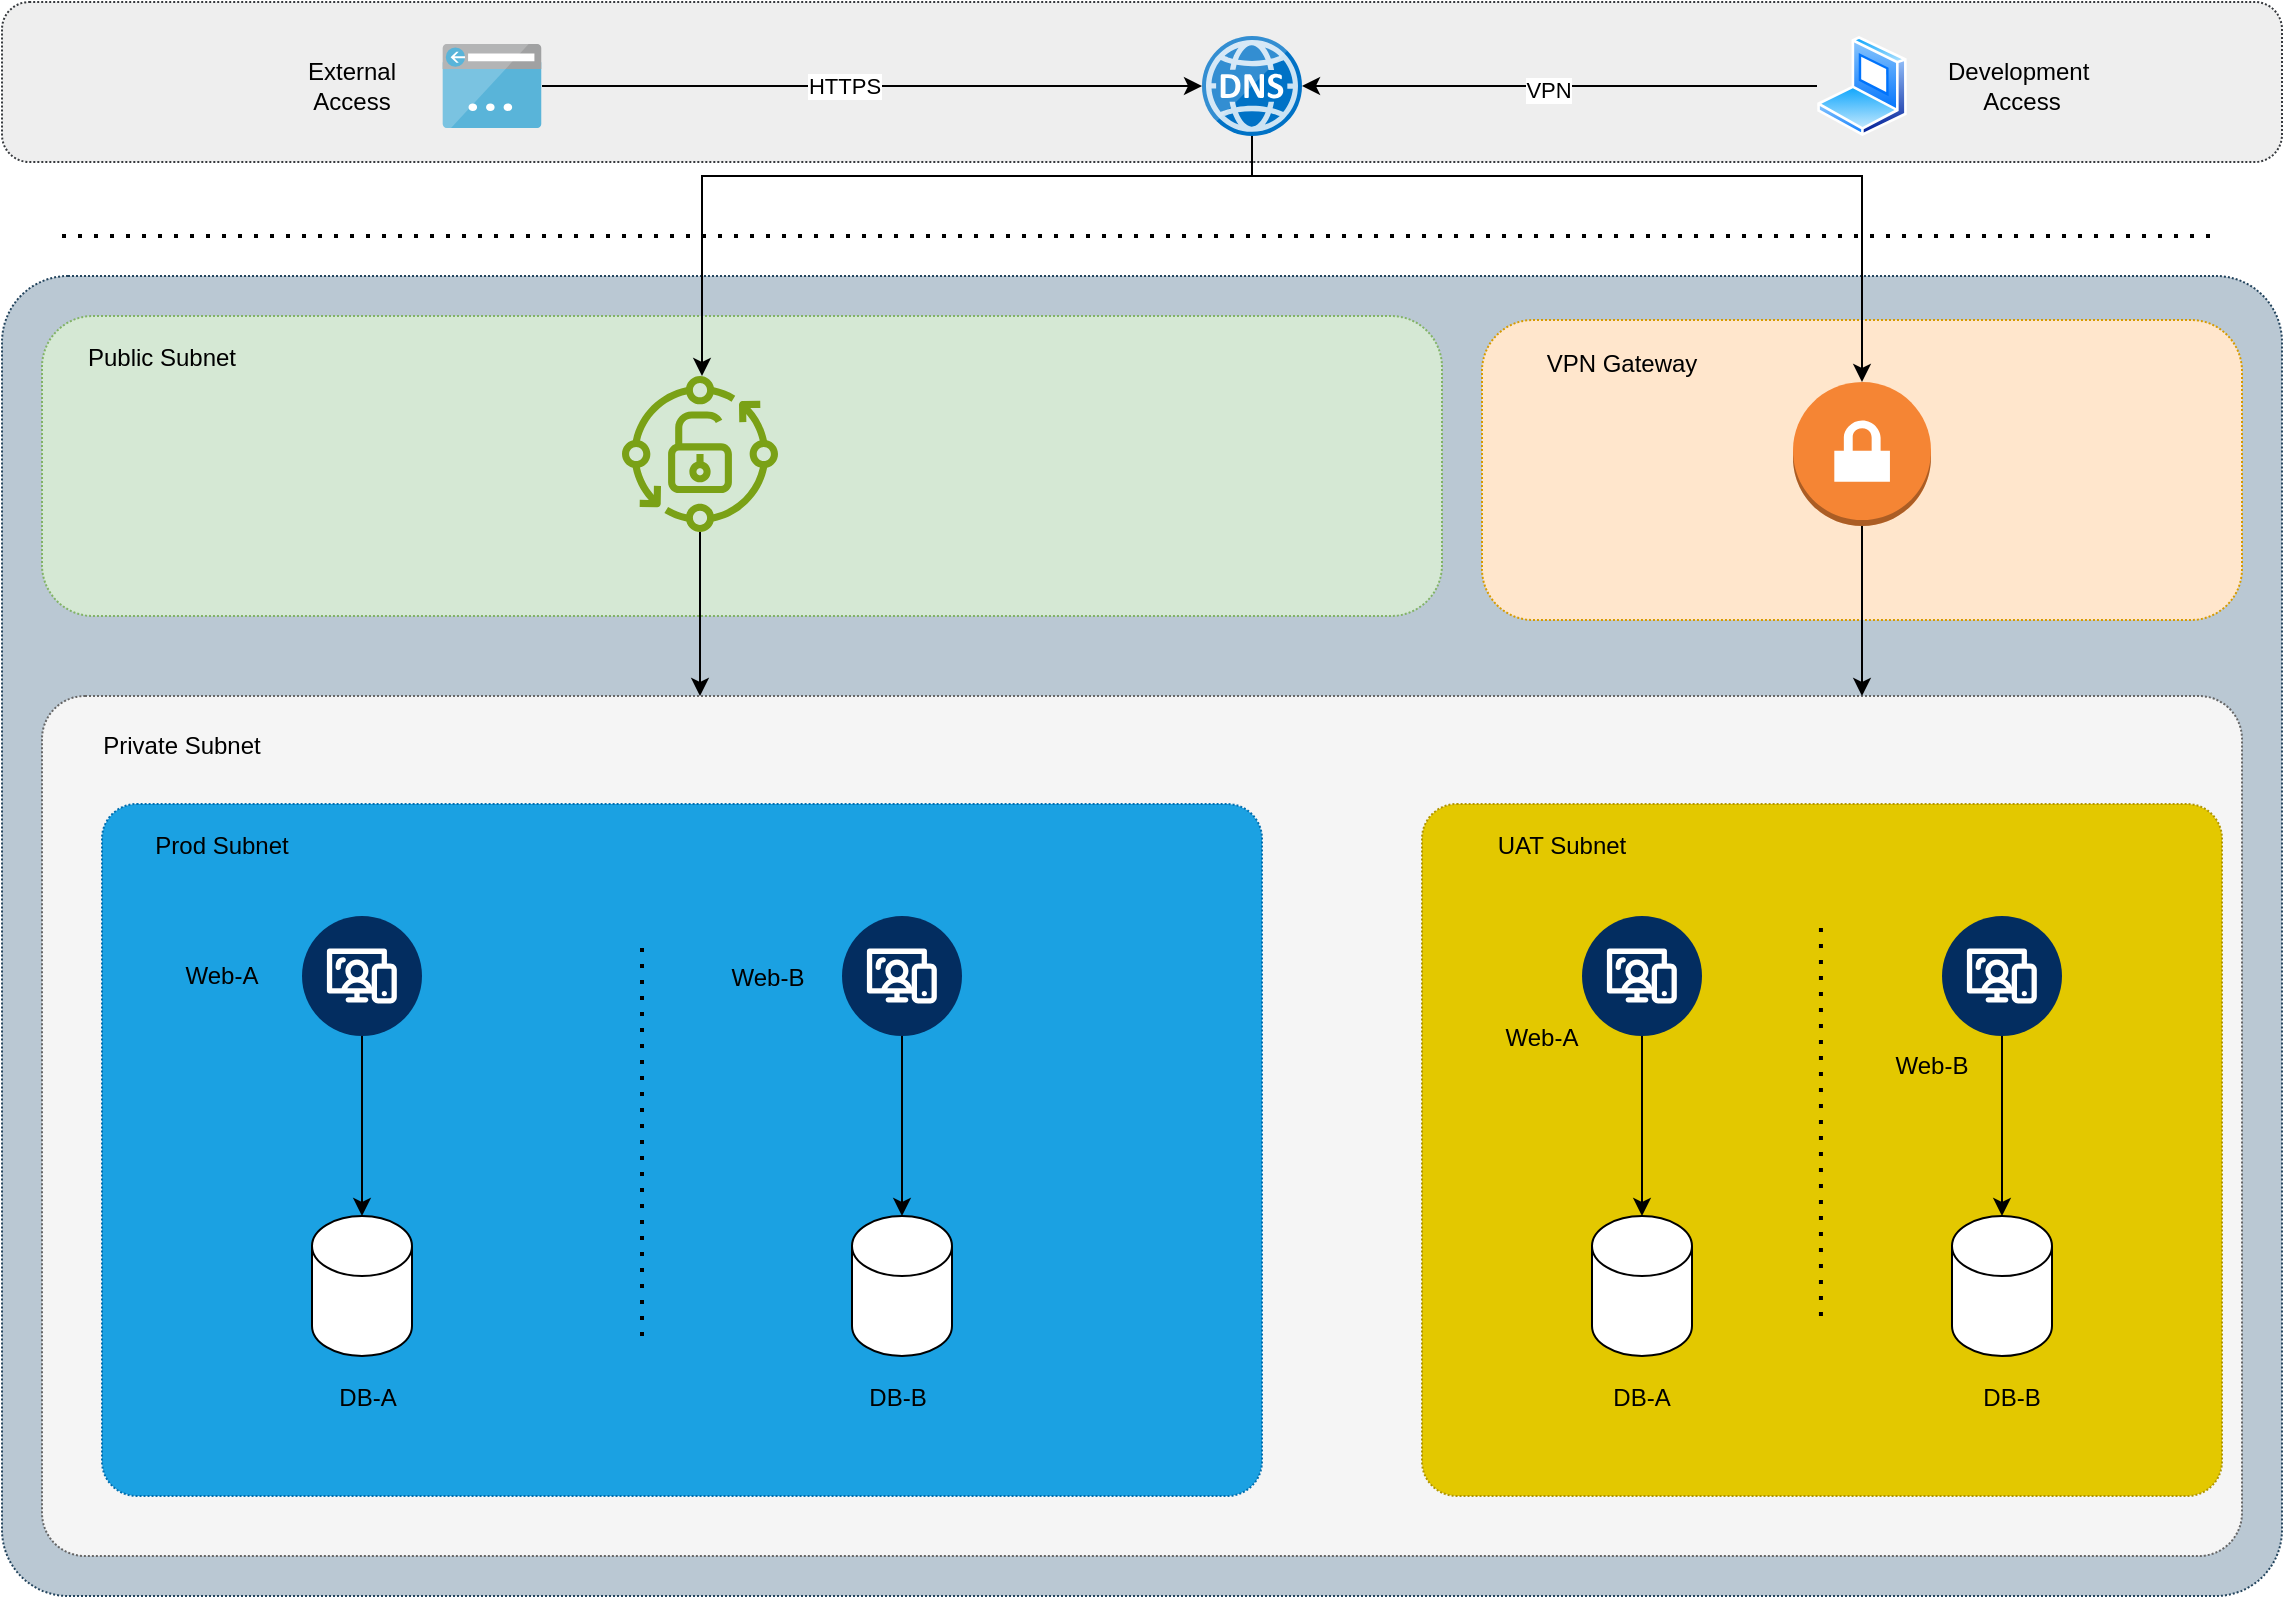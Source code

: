 <mxfile version="24.8.4">
  <diagram name="Page-1" id="b_wjNfzORTjbHEDvQfJR">
    <mxGraphModel dx="1562" dy="754" grid="1" gridSize="10" guides="1" tooltips="1" connect="1" arrows="1" fold="1" page="1" pageScale="1" pageWidth="1169" pageHeight="827" math="0" shadow="0">
      <root>
        <mxCell id="0" />
        <mxCell id="1" parent="0" />
        <mxCell id="ZRXB0S7WkQBxCbB_L-C7-1" value="" style="rounded=1;whiteSpace=wrap;html=1;fillColor=#eeeeee;dashed=1;dashPattern=1 1;arcSize=17;movable=1;resizable=1;rotatable=1;deletable=1;editable=1;locked=0;connectable=1;strokeColor=#36393d;" vertex="1" parent="1">
          <mxGeometry x="10" y="13" width="1140" height="80" as="geometry" />
        </mxCell>
        <mxCell id="yVznmgjhYQ62BfokBK0U-36" value="" style="rounded=1;whiteSpace=wrap;html=1;fillColor=#bac8d3;dashed=1;dashPattern=1 1;arcSize=5;movable=1;resizable=1;rotatable=1;deletable=1;editable=1;locked=0;connectable=1;strokeColor=#23445d;" parent="1" vertex="1">
          <mxGeometry x="10" y="150" width="1140" height="660" as="geometry" />
        </mxCell>
        <mxCell id="yVznmgjhYQ62BfokBK0U-29" value="" style="rounded=1;whiteSpace=wrap;html=1;fillColor=#ffe6cc;dashed=1;dashPattern=1 1;arcSize=17;movable=1;resizable=1;rotatable=1;deletable=1;editable=1;locked=0;connectable=1;strokeColor=#d79b00;" parent="1" vertex="1">
          <mxGeometry x="750" y="172" width="380" height="150" as="geometry" />
        </mxCell>
        <mxCell id="yVznmgjhYQ62BfokBK0U-1" value="" style="endArrow=none;dashed=1;html=1;dashPattern=1 3;strokeWidth=2;rounded=0;movable=1;resizable=1;rotatable=1;deletable=1;editable=1;locked=0;connectable=1;" parent="1" edge="1">
          <mxGeometry width="50" height="50" relative="1" as="geometry">
            <mxPoint x="40" y="130" as="sourcePoint" />
            <mxPoint x="1120" y="130" as="targetPoint" />
          </mxGeometry>
        </mxCell>
        <mxCell id="yVznmgjhYQ62BfokBK0U-2" value="" style="rounded=1;whiteSpace=wrap;html=1;fillColor=#f5f5f5;dashed=1;dashPattern=1 1;arcSize=5;movable=1;resizable=1;rotatable=1;deletable=1;editable=1;locked=0;connectable=1;fontColor=#333333;strokeColor=#666666;" parent="1" vertex="1">
          <mxGeometry x="30" y="360" width="1100" height="430" as="geometry" />
        </mxCell>
        <mxCell id="yVznmgjhYQ62BfokBK0U-3" value="" style="rounded=1;whiteSpace=wrap;html=1;fillColor=#1ba1e2;dashed=1;dashPattern=1 1;arcSize=5;movable=1;resizable=1;rotatable=1;deletable=1;editable=1;locked=0;connectable=1;fontColor=#ffffff;strokeColor=#006EAF;" parent="1" vertex="1">
          <mxGeometry x="60" y="414" width="580" height="346" as="geometry" />
        </mxCell>
        <mxCell id="yVznmgjhYQ62BfokBK0U-4" value="" style="rounded=1;whiteSpace=wrap;html=1;fillColor=#e3c800;dashed=1;dashPattern=1 1;arcSize=5;movable=1;resizable=1;rotatable=1;deletable=1;editable=1;locked=0;connectable=1;fontColor=#000000;strokeColor=#B09500;" parent="1" vertex="1">
          <mxGeometry x="720" y="414" width="400" height="346" as="geometry" />
        </mxCell>
        <mxCell id="yVznmgjhYQ62BfokBK0U-5" value="" style="rounded=1;whiteSpace=wrap;html=1;fillColor=#d5e8d4;dashed=1;dashPattern=1 1;arcSize=17;movable=1;resizable=1;rotatable=1;deletable=1;editable=1;locked=0;connectable=1;strokeColor=#82b366;" parent="1" vertex="1">
          <mxGeometry x="30" y="170" width="700" height="150" as="geometry" />
        </mxCell>
        <mxCell id="yVznmgjhYQ62BfokBK0U-17" value="" style="shape=cylinder3;whiteSpace=wrap;html=1;boundedLbl=1;backgroundOutline=1;size=15;" parent="1" vertex="1">
          <mxGeometry x="165" y="620" width="50" height="70" as="geometry" />
        </mxCell>
        <mxCell id="yVznmgjhYQ62BfokBK0U-18" value="" style="shape=cylinder3;whiteSpace=wrap;html=1;boundedLbl=1;backgroundOutline=1;size=15;" parent="1" vertex="1">
          <mxGeometry x="435" y="620" width="50" height="70" as="geometry" />
        </mxCell>
        <mxCell id="yVznmgjhYQ62BfokBK0U-19" value="" style="verticalLabelPosition=bottom;aspect=fixed;html=1;shape=mxgraph.salesforce.web2;" parent="1" vertex="1">
          <mxGeometry x="160" y="470" width="60" height="60" as="geometry" />
        </mxCell>
        <mxCell id="yVznmgjhYQ62BfokBK0U-20" value="" style="verticalLabelPosition=bottom;aspect=fixed;html=1;shape=mxgraph.salesforce.web2;" parent="1" vertex="1">
          <mxGeometry x="430" y="470" width="60" height="60" as="geometry" />
        </mxCell>
        <mxCell id="yVznmgjhYQ62BfokBK0U-22" value="" style="shape=cylinder3;whiteSpace=wrap;html=1;boundedLbl=1;backgroundOutline=1;size=15;" parent="1" vertex="1">
          <mxGeometry x="985" y="620" width="50" height="70" as="geometry" />
        </mxCell>
        <mxCell id="yVznmgjhYQ62BfokBK0U-23" value="" style="verticalLabelPosition=bottom;aspect=fixed;html=1;shape=mxgraph.salesforce.web2;" parent="1" vertex="1">
          <mxGeometry x="980" y="470" width="60" height="60" as="geometry" />
        </mxCell>
        <mxCell id="yVznmgjhYQ62BfokBK0U-25" value="" style="endArrow=none;dashed=1;html=1;dashPattern=1 3;strokeWidth=2;rounded=0;movable=0;resizable=0;rotatable=0;deletable=0;editable=0;locked=1;connectable=0;" parent="1" edge="1">
          <mxGeometry width="50" height="50" relative="1" as="geometry">
            <mxPoint x="330" y="680" as="sourcePoint" />
            <mxPoint x="330" y="480" as="targetPoint" />
          </mxGeometry>
        </mxCell>
        <mxCell id="yVznmgjhYQ62BfokBK0U-57" style="edgeStyle=orthogonalEdgeStyle;rounded=0;orthogonalLoop=1;jettySize=auto;html=1;" parent="1" source="yVznmgjhYQ62BfokBK0U-26" edge="1">
          <mxGeometry relative="1" as="geometry">
            <mxPoint x="359" y="360" as="targetPoint" />
          </mxGeometry>
        </mxCell>
        <mxCell id="yVznmgjhYQ62BfokBK0U-26" value="" style="sketch=0;outlineConnect=0;fontColor=#232F3E;gradientColor=none;fillColor=#7AA116;strokeColor=none;dashed=0;verticalLabelPosition=bottom;verticalAlign=top;align=center;html=1;fontSize=12;fontStyle=0;aspect=fixed;pointerEvents=1;shape=mxgraph.aws4.iot_greengrass_component_public;" parent="1" vertex="1">
          <mxGeometry x="320" y="200" width="78" height="78" as="geometry" />
        </mxCell>
        <mxCell id="yVznmgjhYQ62BfokBK0U-58" style="edgeStyle=orthogonalEdgeStyle;rounded=0;orthogonalLoop=1;jettySize=auto;html=1;" parent="1" source="yVznmgjhYQ62BfokBK0U-27" edge="1">
          <mxGeometry relative="1" as="geometry">
            <mxPoint x="940.0" y="360" as="targetPoint" />
          </mxGeometry>
        </mxCell>
        <mxCell id="yVznmgjhYQ62BfokBK0U-27" value="" style="outlineConnect=0;dashed=0;verticalLabelPosition=bottom;verticalAlign=top;align=center;html=1;shape=mxgraph.aws3.vpn_gateway;fillColor=#F58534;gradientColor=none;" parent="1" vertex="1">
          <mxGeometry x="905.5" y="203" width="69" height="72" as="geometry" />
        </mxCell>
        <mxCell id="yVznmgjhYQ62BfokBK0U-30" value="Public Subnet" style="text;html=1;align=center;verticalAlign=middle;whiteSpace=wrap;rounded=0;" parent="1" vertex="1">
          <mxGeometry x="30" y="176" width="120" height="30" as="geometry" />
        </mxCell>
        <mxCell id="yVznmgjhYQ62BfokBK0U-31" value="Private Subnet" style="text;html=1;align=center;verticalAlign=middle;whiteSpace=wrap;rounded=0;" parent="1" vertex="1">
          <mxGeometry x="40" y="370" width="120" height="30" as="geometry" />
        </mxCell>
        <mxCell id="yVznmgjhYQ62BfokBK0U-32" value="Prod Subnet" style="text;html=1;align=center;verticalAlign=middle;whiteSpace=wrap;rounded=0;" parent="1" vertex="1">
          <mxGeometry x="60" y="420" width="120" height="30" as="geometry" />
        </mxCell>
        <mxCell id="yVznmgjhYQ62BfokBK0U-33" value="UAT Subnet" style="text;html=1;align=center;verticalAlign=middle;whiteSpace=wrap;rounded=0;" parent="1" vertex="1">
          <mxGeometry x="730" y="420" width="120" height="30" as="geometry" />
        </mxCell>
        <mxCell id="yVznmgjhYQ62BfokBK0U-54" style="edgeStyle=orthogonalEdgeStyle;rounded=0;orthogonalLoop=1;jettySize=auto;html=1;" parent="1" source="yVznmgjhYQ62BfokBK0U-34" target="yVznmgjhYQ62BfokBK0U-35" edge="1">
          <mxGeometry relative="1" as="geometry" />
        </mxCell>
        <mxCell id="yVznmgjhYQ62BfokBK0U-34" value="" style="verticalLabelPosition=bottom;aspect=fixed;html=1;shape=mxgraph.salesforce.web2;" parent="1" vertex="1">
          <mxGeometry x="800" y="470" width="60" height="60" as="geometry" />
        </mxCell>
        <mxCell id="yVznmgjhYQ62BfokBK0U-35" value="" style="shape=cylinder3;whiteSpace=wrap;html=1;boundedLbl=1;backgroundOutline=1;size=15;" parent="1" vertex="1">
          <mxGeometry x="805" y="620" width="50" height="70" as="geometry" />
        </mxCell>
        <mxCell id="yVznmgjhYQ62BfokBK0U-43" style="edgeStyle=orthogonalEdgeStyle;rounded=0;orthogonalLoop=1;jettySize=auto;html=1;" parent="1" source="yVznmgjhYQ62BfokBK0U-37" target="yVznmgjhYQ62BfokBK0U-38" edge="1">
          <mxGeometry relative="1" as="geometry" />
        </mxCell>
        <mxCell id="yVznmgjhYQ62BfokBK0U-56" value="HTTPS" style="edgeLabel;html=1;align=center;verticalAlign=middle;resizable=0;points=[];" parent="yVznmgjhYQ62BfokBK0U-43" vertex="1" connectable="0">
          <mxGeometry x="-0.476" y="-3" relative="1" as="geometry">
            <mxPoint x="64" y="-3" as="offset" />
          </mxGeometry>
        </mxCell>
        <mxCell id="yVznmgjhYQ62BfokBK0U-37" value="" style="image;sketch=0;aspect=fixed;html=1;points=[];align=center;fontSize=12;image=img/lib/mscae/App_Service_IPAddress.svg;" parent="1" vertex="1">
          <mxGeometry x="230" y="34" width="50" height="42" as="geometry" />
        </mxCell>
        <mxCell id="yVznmgjhYQ62BfokBK0U-44" style="edgeStyle=orthogonalEdgeStyle;rounded=0;orthogonalLoop=1;jettySize=auto;html=1;" parent="1" source="yVznmgjhYQ62BfokBK0U-38" target="yVznmgjhYQ62BfokBK0U-26" edge="1">
          <mxGeometry relative="1" as="geometry">
            <Array as="points">
              <mxPoint x="635" y="100" />
              <mxPoint x="360" y="100" />
            </Array>
          </mxGeometry>
        </mxCell>
        <mxCell id="yVznmgjhYQ62BfokBK0U-38" value="" style="image;sketch=0;aspect=fixed;html=1;points=[];align=center;fontSize=12;image=img/lib/mscae/DNS.svg;" parent="1" vertex="1">
          <mxGeometry x="610" y="30" width="50" height="50" as="geometry" />
        </mxCell>
        <mxCell id="yVznmgjhYQ62BfokBK0U-39" value="" style="image;aspect=fixed;perimeter=ellipsePerimeter;html=1;align=center;shadow=0;dashed=0;spacingTop=3;image=img/lib/active_directory/laptop_client.svg;" parent="1" vertex="1">
          <mxGeometry x="917.5" y="30" width="45" height="50" as="geometry" />
        </mxCell>
        <mxCell id="yVznmgjhYQ62BfokBK0U-40" value="VPN Gateway" style="text;html=1;align=center;verticalAlign=middle;whiteSpace=wrap;rounded=0;" parent="1" vertex="1">
          <mxGeometry x="760" y="179" width="120" height="30" as="geometry" />
        </mxCell>
        <mxCell id="yVznmgjhYQ62BfokBK0U-41" style="edgeStyle=orthogonalEdgeStyle;rounded=0;orthogonalLoop=1;jettySize=auto;html=1;exitX=0.5;exitY=1;exitDx=0;exitDy=0;" parent="1" source="yVznmgjhYQ62BfokBK0U-40" target="yVznmgjhYQ62BfokBK0U-40" edge="1">
          <mxGeometry relative="1" as="geometry" />
        </mxCell>
        <mxCell id="yVznmgjhYQ62BfokBK0U-45" style="edgeStyle=orthogonalEdgeStyle;rounded=0;orthogonalLoop=1;jettySize=auto;html=1;entryX=0.5;entryY=0;entryDx=0;entryDy=0;entryPerimeter=0;" parent="1" source="yVznmgjhYQ62BfokBK0U-38" target="yVznmgjhYQ62BfokBK0U-27" edge="1">
          <mxGeometry relative="1" as="geometry">
            <Array as="points">
              <mxPoint x="635" y="100" />
              <mxPoint x="940" y="100" />
            </Array>
          </mxGeometry>
        </mxCell>
        <mxCell id="yVznmgjhYQ62BfokBK0U-46" style="edgeStyle=orthogonalEdgeStyle;rounded=0;orthogonalLoop=1;jettySize=auto;html=1;" parent="1" source="yVznmgjhYQ62BfokBK0U-39" target="yVznmgjhYQ62BfokBK0U-38" edge="1">
          <mxGeometry relative="1" as="geometry" />
        </mxCell>
        <mxCell id="yVznmgjhYQ62BfokBK0U-59" value="VPN" style="edgeLabel;html=1;align=center;verticalAlign=middle;resizable=0;points=[];" parent="yVznmgjhYQ62BfokBK0U-46" vertex="1" connectable="0">
          <mxGeometry x="0.042" y="2" relative="1" as="geometry">
            <mxPoint x="-1" as="offset" />
          </mxGeometry>
        </mxCell>
        <mxCell id="yVznmgjhYQ62BfokBK0U-49" style="edgeStyle=orthogonalEdgeStyle;rounded=0;orthogonalLoop=1;jettySize=auto;html=1;entryX=0.5;entryY=0;entryDx=0;entryDy=0;entryPerimeter=0;" parent="1" source="yVznmgjhYQ62BfokBK0U-19" target="yVznmgjhYQ62BfokBK0U-17" edge="1">
          <mxGeometry relative="1" as="geometry" />
        </mxCell>
        <mxCell id="yVznmgjhYQ62BfokBK0U-50" style="edgeStyle=orthogonalEdgeStyle;rounded=0;orthogonalLoop=1;jettySize=auto;html=1;entryX=0.5;entryY=0;entryDx=0;entryDy=0;entryPerimeter=0;" parent="1" source="yVznmgjhYQ62BfokBK0U-20" target="yVznmgjhYQ62BfokBK0U-18" edge="1">
          <mxGeometry relative="1" as="geometry" />
        </mxCell>
        <mxCell id="yVznmgjhYQ62BfokBK0U-53" value="" style="endArrow=none;dashed=1;html=1;dashPattern=1 3;strokeWidth=2;rounded=0;movable=0;resizable=0;rotatable=0;deletable=0;editable=0;locked=1;connectable=0;" parent="1" edge="1">
          <mxGeometry width="50" height="50" relative="1" as="geometry">
            <mxPoint x="919.47" y="670" as="sourcePoint" />
            <mxPoint x="919.47" y="470" as="targetPoint" />
          </mxGeometry>
        </mxCell>
        <mxCell id="yVznmgjhYQ62BfokBK0U-55" style="edgeStyle=orthogonalEdgeStyle;rounded=0;orthogonalLoop=1;jettySize=auto;html=1;entryX=0.5;entryY=0;entryDx=0;entryDy=0;entryPerimeter=0;" parent="1" source="yVznmgjhYQ62BfokBK0U-23" target="yVznmgjhYQ62BfokBK0U-22" edge="1">
          <mxGeometry relative="1" as="geometry" />
        </mxCell>
        <mxCell id="yVznmgjhYQ62BfokBK0U-60" value="External Access" style="text;html=1;align=center;verticalAlign=middle;whiteSpace=wrap;rounded=0;" parent="1" vertex="1">
          <mxGeometry x="150" y="40" width="70" height="30" as="geometry" />
        </mxCell>
        <mxCell id="yVznmgjhYQ62BfokBK0U-61" value="Development&amp;nbsp; Access" style="text;html=1;align=center;verticalAlign=middle;whiteSpace=wrap;rounded=0;" parent="1" vertex="1">
          <mxGeometry x="985" y="40" width="70" height="30" as="geometry" />
        </mxCell>
        <mxCell id="yVznmgjhYQ62BfokBK0U-62" value="Web-A" style="text;html=1;align=center;verticalAlign=middle;whiteSpace=wrap;rounded=0;" parent="1" vertex="1">
          <mxGeometry x="60" y="485" width="120" height="30" as="geometry" />
        </mxCell>
        <mxCell id="yVznmgjhYQ62BfokBK0U-63" value="Web-B" style="text;html=1;align=center;verticalAlign=middle;whiteSpace=wrap;rounded=0;" parent="1" vertex="1">
          <mxGeometry x="333" y="486" width="120" height="30" as="geometry" />
        </mxCell>
        <mxCell id="yVznmgjhYQ62BfokBK0U-64" value="DB-A" style="text;html=1;align=center;verticalAlign=middle;whiteSpace=wrap;rounded=0;" parent="1" vertex="1">
          <mxGeometry x="133" y="696" width="120" height="30" as="geometry" />
        </mxCell>
        <mxCell id="yVznmgjhYQ62BfokBK0U-65" value="DB-B" style="text;html=1;align=center;verticalAlign=middle;whiteSpace=wrap;rounded=0;" parent="1" vertex="1">
          <mxGeometry x="398" y="696" width="120" height="30" as="geometry" />
        </mxCell>
        <mxCell id="yVznmgjhYQ62BfokBK0U-66" value="DB-B" style="text;html=1;align=center;verticalAlign=middle;whiteSpace=wrap;rounded=0;" parent="1" vertex="1">
          <mxGeometry x="955" y="696" width="120" height="30" as="geometry" />
        </mxCell>
        <mxCell id="yVznmgjhYQ62BfokBK0U-67" value="DB-A" style="text;html=1;align=center;verticalAlign=middle;whiteSpace=wrap;rounded=0;" parent="1" vertex="1">
          <mxGeometry x="770" y="696" width="120" height="30" as="geometry" />
        </mxCell>
        <mxCell id="yVznmgjhYQ62BfokBK0U-68" value="Web-A" style="text;html=1;align=center;verticalAlign=middle;whiteSpace=wrap;rounded=0;" parent="1" vertex="1">
          <mxGeometry x="720" y="516" width="120" height="30" as="geometry" />
        </mxCell>
        <mxCell id="yVznmgjhYQ62BfokBK0U-69" value="Web-B" style="text;html=1;align=center;verticalAlign=middle;whiteSpace=wrap;rounded=0;" parent="1" vertex="1">
          <mxGeometry x="915" y="530" width="120" height="30" as="geometry" />
        </mxCell>
      </root>
    </mxGraphModel>
  </diagram>
</mxfile>
